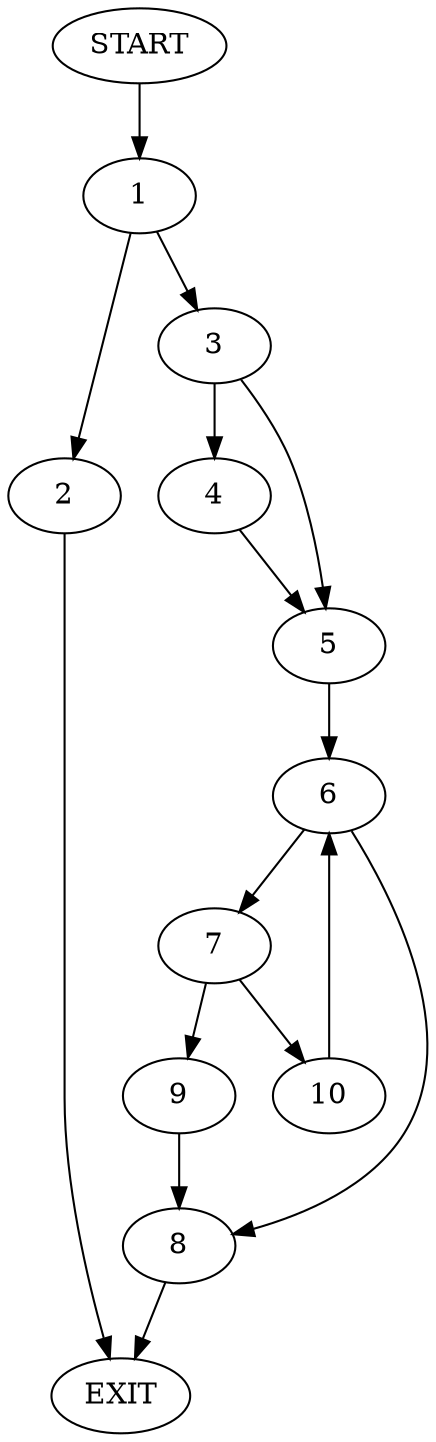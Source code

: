 digraph {
0 [label="START"]
11 [label="EXIT"]
0 -> 1
1 -> 2
1 -> 3
2 -> 11
3 -> 4
3 -> 5
4 -> 5
5 -> 6
6 -> 7
6 -> 8
7 -> 9
7 -> 10
8 -> 11
9 -> 8
10 -> 6
}
